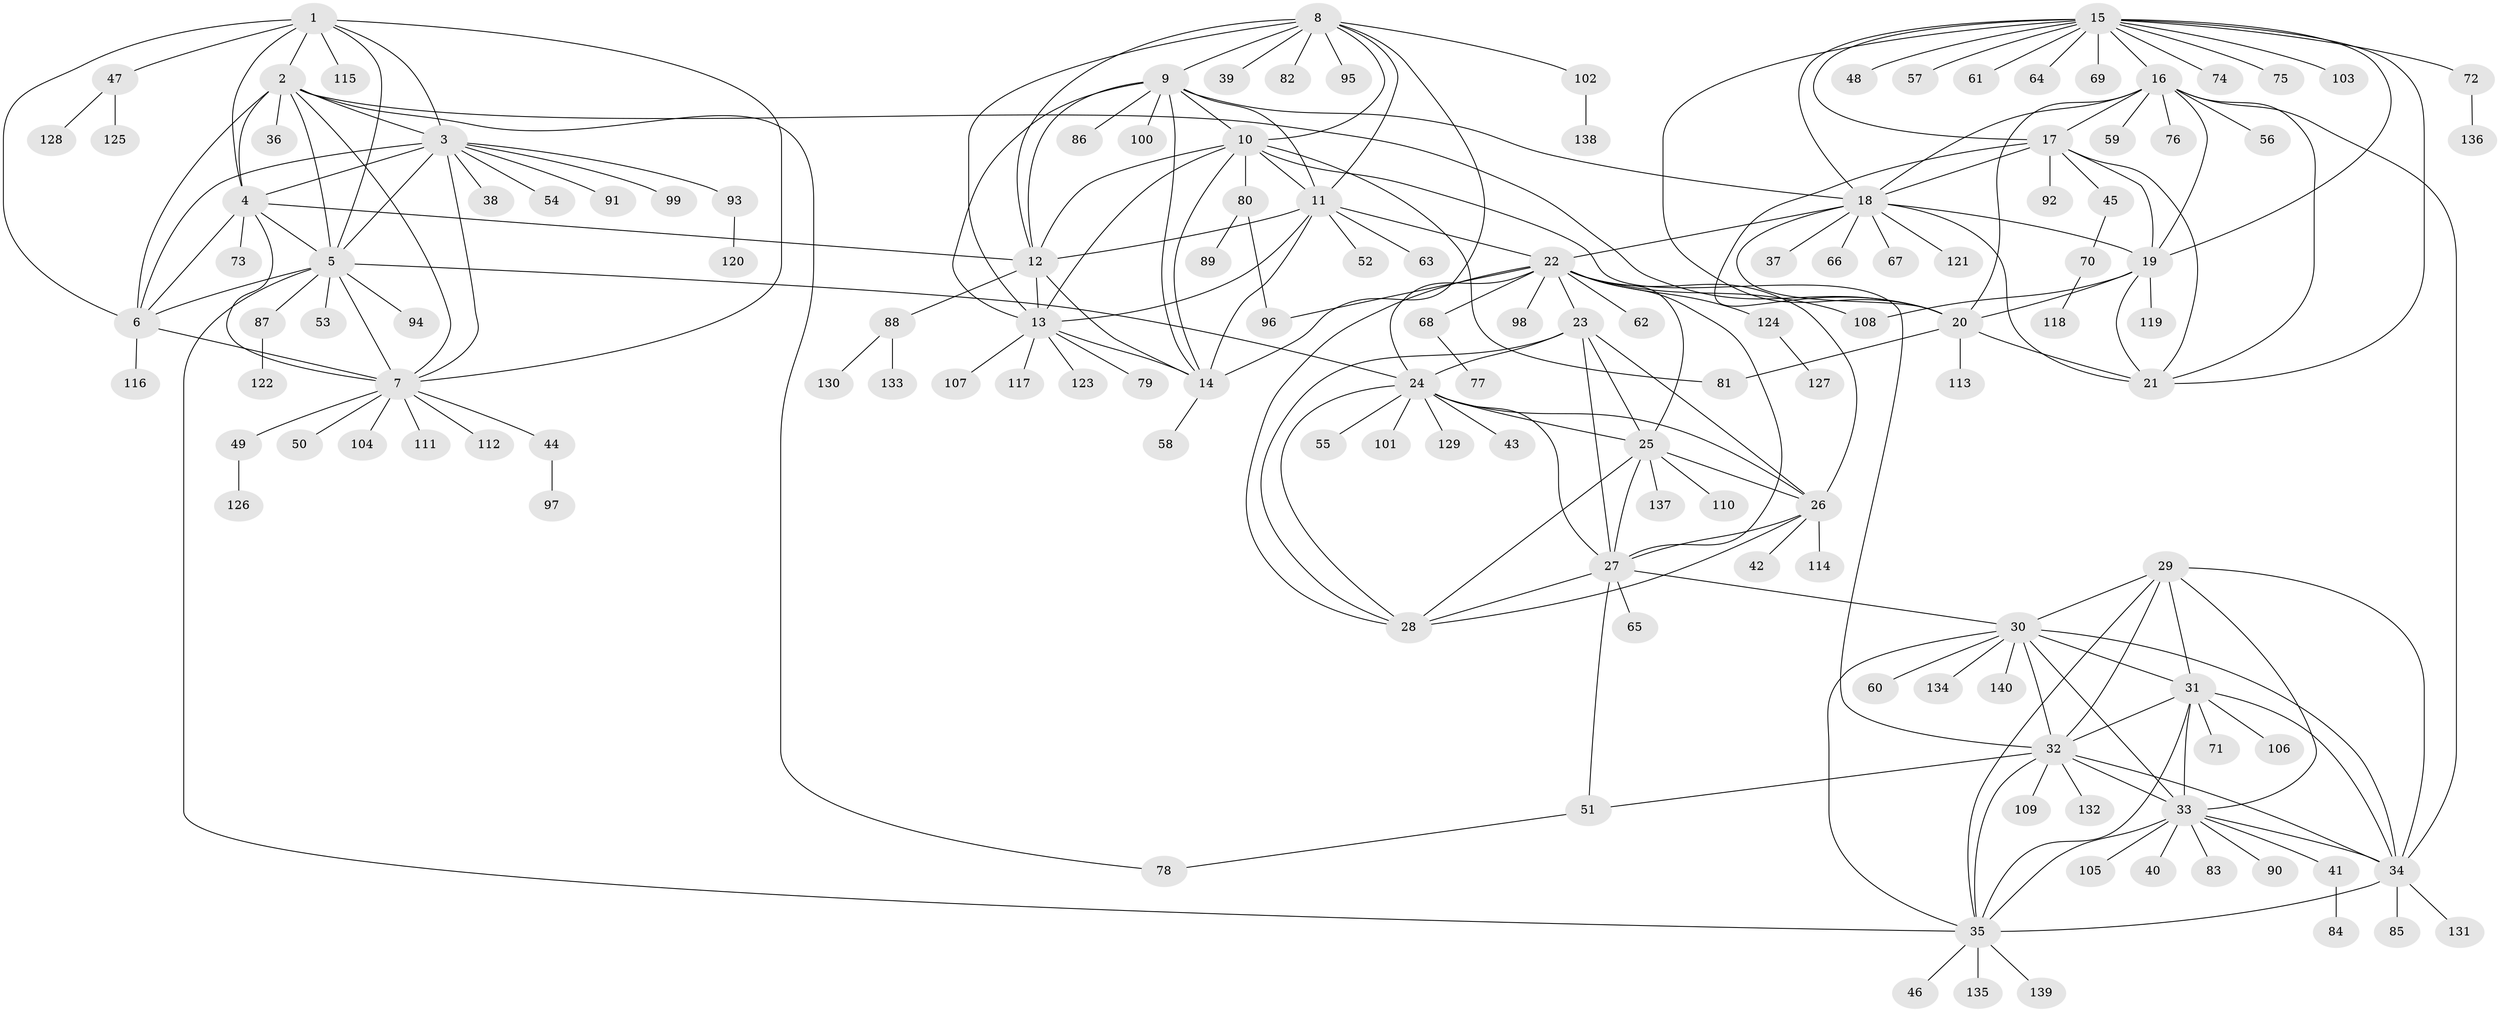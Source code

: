 // coarse degree distribution, {7: 0.03669724770642202, 8: 0.03669724770642202, 15: 0.009174311926605505, 6: 0.03669724770642202, 10: 0.027522935779816515, 11: 0.01834862385321101, 9: 0.027522935779816515, 4: 0.01834862385321101, 13: 0.009174311926605505, 14: 0.009174311926605505, 5: 0.01834862385321101, 1: 0.6697247706422018, 2: 0.06422018348623854, 3: 0.01834862385321101}
// Generated by graph-tools (version 1.1) at 2025/24/03/03/25 07:24:15]
// undirected, 140 vertices, 225 edges
graph export_dot {
graph [start="1"]
  node [color=gray90,style=filled];
  1;
  2;
  3;
  4;
  5;
  6;
  7;
  8;
  9;
  10;
  11;
  12;
  13;
  14;
  15;
  16;
  17;
  18;
  19;
  20;
  21;
  22;
  23;
  24;
  25;
  26;
  27;
  28;
  29;
  30;
  31;
  32;
  33;
  34;
  35;
  36;
  37;
  38;
  39;
  40;
  41;
  42;
  43;
  44;
  45;
  46;
  47;
  48;
  49;
  50;
  51;
  52;
  53;
  54;
  55;
  56;
  57;
  58;
  59;
  60;
  61;
  62;
  63;
  64;
  65;
  66;
  67;
  68;
  69;
  70;
  71;
  72;
  73;
  74;
  75;
  76;
  77;
  78;
  79;
  80;
  81;
  82;
  83;
  84;
  85;
  86;
  87;
  88;
  89;
  90;
  91;
  92;
  93;
  94;
  95;
  96;
  97;
  98;
  99;
  100;
  101;
  102;
  103;
  104;
  105;
  106;
  107;
  108;
  109;
  110;
  111;
  112;
  113;
  114;
  115;
  116;
  117;
  118;
  119;
  120;
  121;
  122;
  123;
  124;
  125;
  126;
  127;
  128;
  129;
  130;
  131;
  132;
  133;
  134;
  135;
  136;
  137;
  138;
  139;
  140;
  1 -- 2;
  1 -- 3;
  1 -- 4;
  1 -- 5;
  1 -- 6;
  1 -- 7;
  1 -- 47;
  1 -- 115;
  2 -- 3;
  2 -- 4;
  2 -- 5;
  2 -- 6;
  2 -- 7;
  2 -- 20;
  2 -- 36;
  2 -- 78;
  3 -- 4;
  3 -- 5;
  3 -- 6;
  3 -- 7;
  3 -- 38;
  3 -- 54;
  3 -- 91;
  3 -- 93;
  3 -- 99;
  4 -- 5;
  4 -- 6;
  4 -- 7;
  4 -- 12;
  4 -- 73;
  5 -- 6;
  5 -- 7;
  5 -- 24;
  5 -- 35;
  5 -- 53;
  5 -- 87;
  5 -- 94;
  6 -- 7;
  6 -- 116;
  7 -- 44;
  7 -- 49;
  7 -- 50;
  7 -- 104;
  7 -- 111;
  7 -- 112;
  8 -- 9;
  8 -- 10;
  8 -- 11;
  8 -- 12;
  8 -- 13;
  8 -- 14;
  8 -- 39;
  8 -- 82;
  8 -- 95;
  8 -- 102;
  9 -- 10;
  9 -- 11;
  9 -- 12;
  9 -- 13;
  9 -- 14;
  9 -- 18;
  9 -- 86;
  9 -- 100;
  10 -- 11;
  10 -- 12;
  10 -- 13;
  10 -- 14;
  10 -- 32;
  10 -- 80;
  10 -- 81;
  11 -- 12;
  11 -- 13;
  11 -- 14;
  11 -- 22;
  11 -- 52;
  11 -- 63;
  12 -- 13;
  12 -- 14;
  12 -- 88;
  13 -- 14;
  13 -- 79;
  13 -- 107;
  13 -- 117;
  13 -- 123;
  14 -- 58;
  15 -- 16;
  15 -- 17;
  15 -- 18;
  15 -- 19;
  15 -- 20;
  15 -- 21;
  15 -- 48;
  15 -- 57;
  15 -- 61;
  15 -- 64;
  15 -- 69;
  15 -- 72;
  15 -- 74;
  15 -- 75;
  15 -- 103;
  16 -- 17;
  16 -- 18;
  16 -- 19;
  16 -- 20;
  16 -- 21;
  16 -- 34;
  16 -- 56;
  16 -- 59;
  16 -- 76;
  17 -- 18;
  17 -- 19;
  17 -- 20;
  17 -- 21;
  17 -- 45;
  17 -- 92;
  18 -- 19;
  18 -- 20;
  18 -- 21;
  18 -- 22;
  18 -- 37;
  18 -- 66;
  18 -- 67;
  18 -- 121;
  19 -- 20;
  19 -- 21;
  19 -- 108;
  19 -- 119;
  20 -- 21;
  20 -- 81;
  20 -- 113;
  22 -- 23;
  22 -- 24;
  22 -- 25;
  22 -- 26;
  22 -- 27;
  22 -- 28;
  22 -- 62;
  22 -- 68;
  22 -- 96;
  22 -- 98;
  22 -- 108;
  22 -- 124;
  23 -- 24;
  23 -- 25;
  23 -- 26;
  23 -- 27;
  23 -- 28;
  24 -- 25;
  24 -- 26;
  24 -- 27;
  24 -- 28;
  24 -- 43;
  24 -- 55;
  24 -- 101;
  24 -- 129;
  25 -- 26;
  25 -- 27;
  25 -- 28;
  25 -- 110;
  25 -- 137;
  26 -- 27;
  26 -- 28;
  26 -- 42;
  26 -- 114;
  27 -- 28;
  27 -- 30;
  27 -- 51;
  27 -- 65;
  29 -- 30;
  29 -- 31;
  29 -- 32;
  29 -- 33;
  29 -- 34;
  29 -- 35;
  30 -- 31;
  30 -- 32;
  30 -- 33;
  30 -- 34;
  30 -- 35;
  30 -- 60;
  30 -- 134;
  30 -- 140;
  31 -- 32;
  31 -- 33;
  31 -- 34;
  31 -- 35;
  31 -- 71;
  31 -- 106;
  32 -- 33;
  32 -- 34;
  32 -- 35;
  32 -- 51;
  32 -- 109;
  32 -- 132;
  33 -- 34;
  33 -- 35;
  33 -- 40;
  33 -- 41;
  33 -- 83;
  33 -- 90;
  33 -- 105;
  34 -- 35;
  34 -- 85;
  34 -- 131;
  35 -- 46;
  35 -- 135;
  35 -- 139;
  41 -- 84;
  44 -- 97;
  45 -- 70;
  47 -- 125;
  47 -- 128;
  49 -- 126;
  51 -- 78;
  68 -- 77;
  70 -- 118;
  72 -- 136;
  80 -- 89;
  80 -- 96;
  87 -- 122;
  88 -- 130;
  88 -- 133;
  93 -- 120;
  102 -- 138;
  124 -- 127;
}
